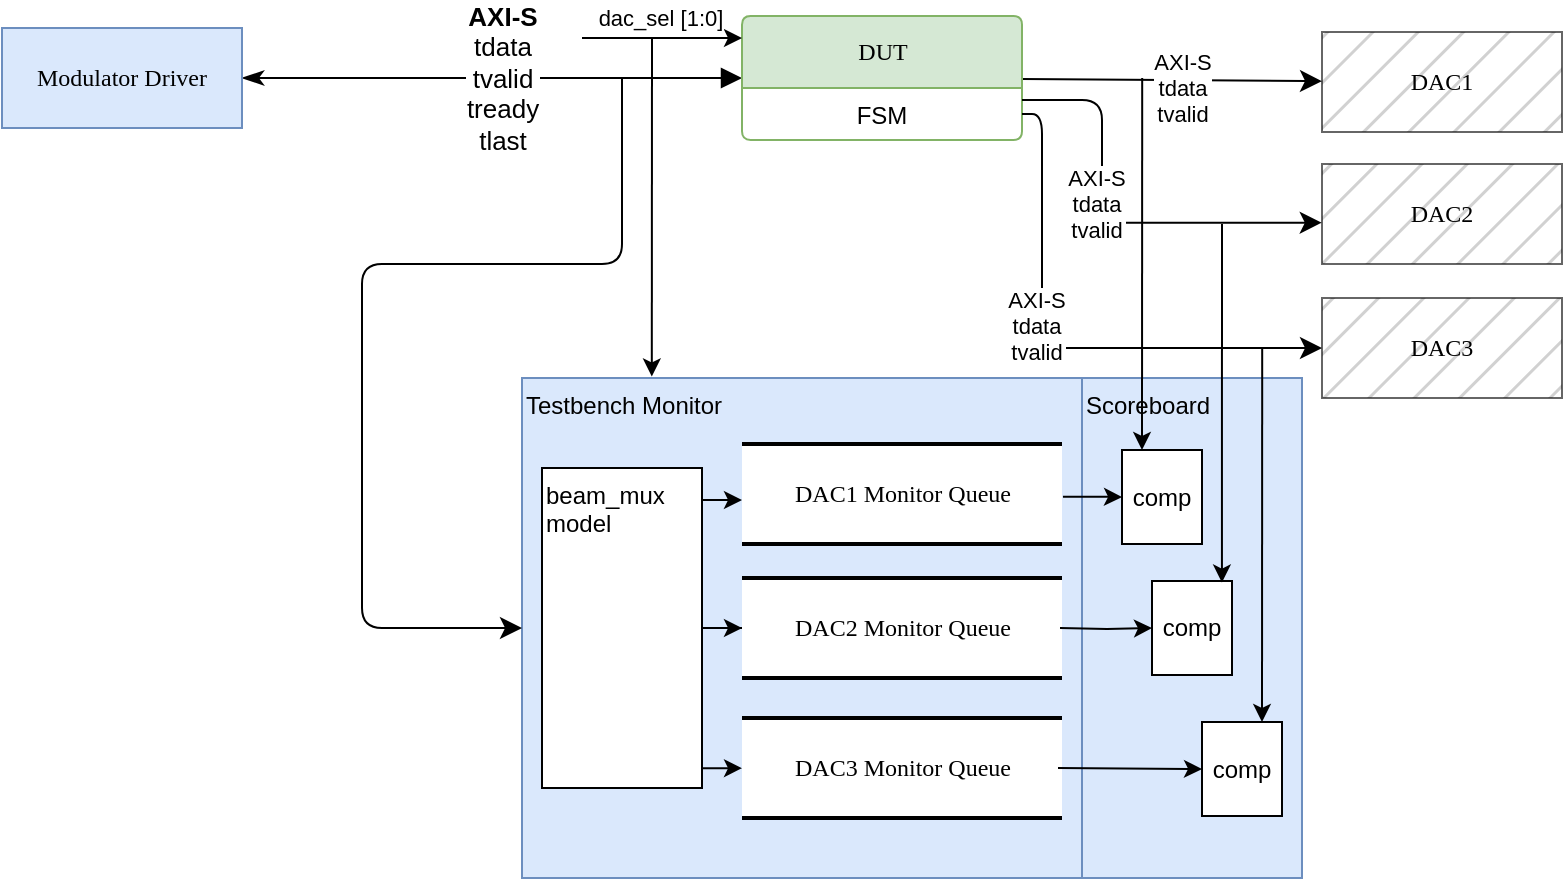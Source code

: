 <mxfile version="24.4.9" type="github">
  <diagram name="Page-1" id="52a04d89-c75d-2922-d76d-85b35f80e030">
    <mxGraphModel dx="1434" dy="738" grid="1" gridSize="10" guides="1" tooltips="1" connect="1" arrows="1" fold="1" page="1" pageScale="1" pageWidth="1100" pageHeight="850" background="none" math="0" shadow="0">
      <root>
        <mxCell id="0" />
        <mxCell id="1" parent="0" />
        <mxCell id="20GmnvwwCzmTvz7u2Msf-17" value="Testbench Monitor" style="whiteSpace=wrap;html=1;align=left;verticalAlign=top;fillColor=#dae8fc;strokeColor=#6c8ebf;" vertex="1" parent="1">
          <mxGeometry x="320" y="230" width="280" height="250" as="geometry" />
        </mxCell>
        <mxCell id="21ea969265ad0168-30" value="DAC1 Monitor Queue" style="html=1;rounded=0;shadow=0;comic=0;labelBackgroundColor=none;strokeWidth=2;fontFamily=Verdana;fontSize=12;align=center;shape=mxgraph.ios7ui.horLines;" parent="1" vertex="1">
          <mxGeometry x="430" y="263" width="160" height="50" as="geometry" />
        </mxCell>
        <mxCell id="17472293e6e8944d-29" value="DAC1" style="whiteSpace=wrap;html=1;rounded=0;shadow=0;comic=0;labelBackgroundColor=none;strokeWidth=1;fontFamily=Verdana;fontSize=12;align=center;fillColor=#B3B3B3;fillStyle=hatch;opacity=60;" parent="1" vertex="1">
          <mxGeometry x="720" y="57" width="120" height="50" as="geometry" />
        </mxCell>
        <mxCell id="1fdf3b25b50cf41e-27" style="html=1;labelBackgroundColor=none;startFill=1;startSize=8;endFill=1;endSize=8;fontFamily=Verdana;fontSize=12;strokeColor=default;startArrow=classicThin;endArrow=block;" parent="1" source="17472293e6e8944d-30" target="1fdf3b25b50cf41e-1" edge="1">
          <mxGeometry relative="1" as="geometry" />
        </mxCell>
        <mxCell id="20GmnvwwCzmTvz7u2Msf-1" value="&lt;font style=&quot;font-size: 13px;&quot;&gt;&lt;b&gt;AXI-S&lt;/b&gt;&lt;/font&gt;&lt;div style=&quot;font-size: 13px;&quot;&gt;&lt;font style=&quot;font-size: 13px;&quot;&gt;tdata&lt;/font&gt;&lt;/div&gt;&lt;div style=&quot;font-size: 13px;&quot;&gt;&lt;font style=&quot;font-size: 13px;&quot;&gt;tvalid&lt;/font&gt;&lt;/div&gt;&lt;div style=&quot;font-size: 13px;&quot;&gt;&lt;font style=&quot;font-size: 13px;&quot;&gt;tready&lt;/font&gt;&lt;/div&gt;&lt;div style=&quot;font-size: 13px;&quot;&gt;&lt;font style=&quot;font-size: 13px;&quot;&gt;tlast&lt;/font&gt;&lt;/div&gt;" style="edgeLabel;html=1;align=center;verticalAlign=middle;resizable=0;points=[];" vertex="1" connectable="0" parent="1fdf3b25b50cf41e-27">
          <mxGeometry x="-0.408" y="2" relative="1" as="geometry">
            <mxPoint x="56" y="2" as="offset" />
          </mxGeometry>
        </mxCell>
        <mxCell id="17472293e6e8944d-30" value="Modulator Driver" style="whiteSpace=wrap;html=1;rounded=0;shadow=0;comic=0;labelBackgroundColor=none;strokeWidth=1;fontFamily=Verdana;fontSize=12;align=center;fillColor=#dae8fc;strokeColor=#6c8ebf;" parent="1" vertex="1">
          <mxGeometry x="60" y="55" width="120" height="50" as="geometry" />
        </mxCell>
        <mxCell id="1fdf3b25b50cf41e-28" style="edgeStyle=none;html=1;labelBackgroundColor=none;startFill=0;startSize=8;endFill=1;endSize=8;fontFamily=Verdana;fontSize=12;" parent="1" source="1fdf3b25b50cf41e-1" target="17472293e6e8944d-29" edge="1">
          <mxGeometry relative="1" as="geometry" />
        </mxCell>
        <mxCell id="20GmnvwwCzmTvz7u2Msf-3" value="AXI-S&lt;div&gt;tdata&lt;/div&gt;&lt;div&gt;tvalid&lt;/div&gt;" style="edgeLabel;html=1;align=center;verticalAlign=middle;resizable=0;points=[];" vertex="1" connectable="0" parent="1fdf3b25b50cf41e-28">
          <mxGeometry x="-0.133" y="-3" relative="1" as="geometry">
            <mxPoint x="15" y="1" as="offset" />
          </mxGeometry>
        </mxCell>
        <mxCell id="1fdf3b25b50cf41e-1" value="DUT" style="swimlane;html=1;fontStyle=0;childLayout=stackLayout;horizontal=1;startSize=36;fillColor=#d5e8d4;horizontalStack=0;resizeParent=1;resizeLast=0;collapsible=1;marginBottom=0;swimlaneFillColor=default;align=center;rounded=1;shadow=0;comic=0;labelBackgroundColor=none;strokeWidth=1;fontFamily=Verdana;fontSize=12;arcSize=4;strokeColor=#82b366;" parent="1" vertex="1">
          <mxGeometry x="430" y="49" width="140" height="62" as="geometry">
            <mxRectangle x="430" y="49" width="70" height="36" as="alternateBounds" />
          </mxGeometry>
        </mxCell>
        <mxCell id="1fdf3b25b50cf41e-2" value="FSM" style="text;html=1;strokeColor=none;fillColor=none;spacingLeft=4;spacingRight=4;whiteSpace=wrap;overflow=hidden;rotatable=0;points=[[0,0.5],[1,0.5]];portConstraint=eastwest;align=center;" parent="1fdf3b25b50cf41e-1" vertex="1">
          <mxGeometry y="36" width="140" height="26" as="geometry" />
        </mxCell>
        <mxCell id="20GmnvwwCzmTvz7u2Msf-4" style="edgeStyle=orthogonalEdgeStyle;html=1;labelBackgroundColor=none;startFill=0;startSize=8;endFill=1;endSize=8;fontFamily=Verdana;fontSize=12;exitX=1;exitY=0.231;exitDx=0;exitDy=0;exitPerimeter=0;entryX=-0.001;entryY=0.587;entryDx=0;entryDy=0;entryPerimeter=0;" edge="1" target="20GmnvwwCzmTvz7u2Msf-6" parent="1" source="1fdf3b25b50cf41e-2">
          <mxGeometry relative="1" as="geometry">
            <mxPoint x="570" y="147" as="sourcePoint" />
            <Array as="points">
              <mxPoint x="610" y="91" />
              <mxPoint x="610" y="152" />
            </Array>
          </mxGeometry>
        </mxCell>
        <mxCell id="20GmnvwwCzmTvz7u2Msf-5" value="AXI-S&lt;div&gt;tdata&lt;/div&gt;&lt;div&gt;tvalid&lt;/div&gt;" style="edgeLabel;html=1;align=center;verticalAlign=middle;resizable=0;points=[];" vertex="1" connectable="0" parent="20GmnvwwCzmTvz7u2Msf-4">
          <mxGeometry x="-0.133" y="-3" relative="1" as="geometry">
            <mxPoint as="offset" />
          </mxGeometry>
        </mxCell>
        <mxCell id="20GmnvwwCzmTvz7u2Msf-6" value="DAC2" style="whiteSpace=wrap;html=1;rounded=0;shadow=0;comic=0;labelBackgroundColor=none;strokeWidth=1;fontFamily=Verdana;fontSize=12;align=center;fillColor=#B3B3B3;fillStyle=hatch;opacity=60;" vertex="1" parent="1">
          <mxGeometry x="720" y="123" width="120" height="50" as="geometry" />
        </mxCell>
        <mxCell id="20GmnvwwCzmTvz7u2Msf-9" value="DAC3" style="whiteSpace=wrap;html=1;rounded=0;shadow=0;comic=0;labelBackgroundColor=none;strokeWidth=1;fontFamily=Verdana;fontSize=12;align=center;fillColor=#B3B3B3;fillStyle=hatch;opacity=60;" vertex="1" parent="1">
          <mxGeometry x="720" y="190" width="120" height="50" as="geometry" />
        </mxCell>
        <mxCell id="20GmnvwwCzmTvz7u2Msf-10" style="edgeStyle=orthogonalEdgeStyle;html=1;labelBackgroundColor=none;startFill=0;startSize=8;endFill=1;endSize=8;fontFamily=Verdana;fontSize=12;exitX=1;exitY=0.5;exitDx=0;exitDy=0;entryX=0;entryY=0.5;entryDx=0;entryDy=0;" edge="1" target="20GmnvwwCzmTvz7u2Msf-9" parent="1" source="1fdf3b25b50cf41e-2">
          <mxGeometry relative="1" as="geometry">
            <mxPoint x="570" y="214" as="sourcePoint" />
            <Array as="points">
              <mxPoint x="580" y="98" />
              <mxPoint x="580" y="215" />
            </Array>
          </mxGeometry>
        </mxCell>
        <mxCell id="20GmnvwwCzmTvz7u2Msf-11" value="AXI-S&lt;div&gt;tdata&lt;/div&gt;&lt;div&gt;tvalid&lt;/div&gt;" style="edgeLabel;html=1;align=center;verticalAlign=middle;resizable=0;points=[];" vertex="1" connectable="0" parent="20GmnvwwCzmTvz7u2Msf-10">
          <mxGeometry x="-0.133" y="-3" relative="1" as="geometry">
            <mxPoint as="offset" />
          </mxGeometry>
        </mxCell>
        <mxCell id="20GmnvwwCzmTvz7u2Msf-15" value="DAC2 Monitor Queue" style="html=1;rounded=0;shadow=0;comic=0;labelBackgroundColor=none;strokeWidth=2;fontFamily=Verdana;fontSize=12;align=center;shape=mxgraph.ios7ui.horLines;" vertex="1" parent="1">
          <mxGeometry x="430" y="330" width="160" height="50" as="geometry" />
        </mxCell>
        <mxCell id="20GmnvwwCzmTvz7u2Msf-16" value="DAC3 Monitor Queue" style="html=1;rounded=0;shadow=0;comic=0;labelBackgroundColor=none;strokeWidth=2;fontFamily=Verdana;fontSize=12;align=center;shape=mxgraph.ios7ui.horLines;" vertex="1" parent="1">
          <mxGeometry x="430" y="400" width="160" height="50" as="geometry" />
        </mxCell>
        <mxCell id="20GmnvwwCzmTvz7u2Msf-18" style="edgeStyle=orthogonalEdgeStyle;html=1;labelBackgroundColor=none;startFill=0;startSize=8;endFill=1;endSize=8;fontFamily=Verdana;fontSize=12;entryX=0;entryY=0.5;entryDx=0;entryDy=0;" edge="1" parent="1" target="20GmnvwwCzmTvz7u2Msf-17">
          <mxGeometry relative="1" as="geometry">
            <mxPoint x="370" y="80" as="sourcePoint" />
            <mxPoint x="380" y="290" as="targetPoint" />
            <Array as="points">
              <mxPoint x="370" y="173" />
              <mxPoint x="240" y="173" />
              <mxPoint x="240" y="355" />
            </Array>
          </mxGeometry>
        </mxCell>
        <mxCell id="20GmnvwwCzmTvz7u2Msf-20" value="" style="edgeStyle=none;orthogonalLoop=1;jettySize=auto;html=1;rounded=0;" edge="1" parent="1">
          <mxGeometry width="80" relative="1" as="geometry">
            <mxPoint x="350" y="60" as="sourcePoint" />
            <mxPoint x="430" y="60" as="targetPoint" />
            <Array as="points" />
          </mxGeometry>
        </mxCell>
        <mxCell id="20GmnvwwCzmTvz7u2Msf-21" value="dac_sel [1:0]" style="edgeLabel;html=1;align=center;verticalAlign=middle;resizable=0;points=[];" vertex="1" connectable="0" parent="20GmnvwwCzmTvz7u2Msf-20">
          <mxGeometry x="-0.479" y="-1" relative="1" as="geometry">
            <mxPoint x="18" y="-11" as="offset" />
          </mxGeometry>
        </mxCell>
        <mxCell id="20GmnvwwCzmTvz7u2Msf-22" value="" style="edgeStyle=none;orthogonalLoop=1;jettySize=auto;html=1;rounded=0;entryX=0.31;entryY=-0.003;entryDx=0;entryDy=0;entryPerimeter=0;" edge="1" parent="1">
          <mxGeometry width="80" relative="1" as="geometry">
            <mxPoint x="385" y="60" as="sourcePoint" />
            <mxPoint x="384.9" y="229.25" as="targetPoint" />
            <Array as="points" />
          </mxGeometry>
        </mxCell>
        <mxCell id="20GmnvwwCzmTvz7u2Msf-25" style="edgeStyle=orthogonalEdgeStyle;rounded=0;orthogonalLoop=1;jettySize=auto;html=1;exitX=1;exitY=0.5;exitDx=0;exitDy=0;" edge="1" parent="1" source="20GmnvwwCzmTvz7u2Msf-23" target="20GmnvwwCzmTvz7u2Msf-15">
          <mxGeometry relative="1" as="geometry" />
        </mxCell>
        <mxCell id="20GmnvwwCzmTvz7u2Msf-26" style="edgeStyle=orthogonalEdgeStyle;rounded=0;orthogonalLoop=1;jettySize=auto;html=1;exitX=0.983;exitY=0.938;exitDx=0;exitDy=0;exitPerimeter=0;" edge="1" parent="1" source="20GmnvwwCzmTvz7u2Msf-23" target="20GmnvwwCzmTvz7u2Msf-16">
          <mxGeometry relative="1" as="geometry" />
        </mxCell>
        <mxCell id="20GmnvwwCzmTvz7u2Msf-23" value="beam_mux model" style="whiteSpace=wrap;html=1;align=left;verticalAlign=top;" vertex="1" parent="1">
          <mxGeometry x="330" y="275" width="80" height="160" as="geometry" />
        </mxCell>
        <mxCell id="20GmnvwwCzmTvz7u2Msf-24" style="edgeStyle=orthogonalEdgeStyle;rounded=0;orthogonalLoop=1;jettySize=auto;html=1;" edge="1" parent="1" target="21ea969265ad0168-30">
          <mxGeometry relative="1" as="geometry">
            <mxPoint x="410" y="291" as="sourcePoint" />
            <Array as="points">
              <mxPoint x="410" y="291" />
            </Array>
          </mxGeometry>
        </mxCell>
        <mxCell id="20GmnvwwCzmTvz7u2Msf-27" value="Scoreboard" style="whiteSpace=wrap;html=1;align=left;verticalAlign=top;fillColor=#dae8fc;strokeColor=#6c8ebf;" vertex="1" parent="1">
          <mxGeometry x="600" y="230" width="110" height="250" as="geometry" />
        </mxCell>
        <mxCell id="20GmnvwwCzmTvz7u2Msf-32" style="edgeStyle=orthogonalEdgeStyle;rounded=0;orthogonalLoop=1;jettySize=auto;html=1;exitX=1;exitY=0.5;exitDx=0;exitDy=0;entryX=0;entryY=0.5;entryDx=0;entryDy=0;" edge="1" parent="1" target="20GmnvwwCzmTvz7u2Msf-36">
          <mxGeometry relative="1" as="geometry">
            <mxPoint x="589" y="355" as="sourcePoint" />
            <mxPoint x="609" y="355" as="targetPoint" />
          </mxGeometry>
        </mxCell>
        <mxCell id="20GmnvwwCzmTvz7u2Msf-33" style="edgeStyle=orthogonalEdgeStyle;rounded=0;orthogonalLoop=1;jettySize=auto;html=1;exitX=0.983;exitY=0.938;exitDx=0;exitDy=0;exitPerimeter=0;entryX=0;entryY=0.5;entryDx=0;entryDy=0;" edge="1" parent="1" target="20GmnvwwCzmTvz7u2Msf-37">
          <mxGeometry relative="1" as="geometry">
            <mxPoint x="588" y="425" as="sourcePoint" />
            <mxPoint x="609" y="425" as="targetPoint" />
          </mxGeometry>
        </mxCell>
        <mxCell id="20GmnvwwCzmTvz7u2Msf-34" style="edgeStyle=orthogonalEdgeStyle;rounded=0;orthogonalLoop=1;jettySize=auto;html=1;entryX=0;entryY=0.5;entryDx=0;entryDy=0;exitX=1.003;exitY=0.528;exitDx=0;exitDy=0;exitPerimeter=0;" edge="1" parent="1" source="21ea969265ad0168-30" target="20GmnvwwCzmTvz7u2Msf-35">
          <mxGeometry relative="1" as="geometry">
            <mxPoint x="589" y="291" as="sourcePoint" />
            <mxPoint x="609" y="291" as="targetPoint" />
            <Array as="points">
              <mxPoint x="610" y="289" />
            </Array>
          </mxGeometry>
        </mxCell>
        <mxCell id="20GmnvwwCzmTvz7u2Msf-35" value="comp" style="whiteSpace=wrap;html=1;" vertex="1" parent="1">
          <mxGeometry x="620" y="266" width="40" height="47" as="geometry" />
        </mxCell>
        <mxCell id="20GmnvwwCzmTvz7u2Msf-36" value="comp" style="whiteSpace=wrap;html=1;" vertex="1" parent="1">
          <mxGeometry x="635" y="331.5" width="40" height="47" as="geometry" />
        </mxCell>
        <mxCell id="20GmnvwwCzmTvz7u2Msf-37" value="comp" style="whiteSpace=wrap;html=1;" vertex="1" parent="1">
          <mxGeometry x="660" y="402" width="40" height="47" as="geometry" />
        </mxCell>
        <mxCell id="20GmnvwwCzmTvz7u2Msf-38" value="" style="edgeStyle=none;orthogonalLoop=1;jettySize=auto;html=1;rounded=0;entryX=0.25;entryY=0;entryDx=0;entryDy=0;" edge="1" parent="1" target="20GmnvwwCzmTvz7u2Msf-35">
          <mxGeometry width="80" relative="1" as="geometry">
            <mxPoint x="630.1" y="80" as="sourcePoint" />
            <mxPoint x="630.0" y="249.25" as="targetPoint" />
            <Array as="points" />
          </mxGeometry>
        </mxCell>
        <mxCell id="20GmnvwwCzmTvz7u2Msf-39" value="" style="edgeStyle=none;orthogonalLoop=1;jettySize=auto;html=1;rounded=0;entryX=0.874;entryY=0.016;entryDx=0;entryDy=0;entryPerimeter=0;" edge="1" parent="1" target="20GmnvwwCzmTvz7u2Msf-36">
          <mxGeometry width="80" relative="1" as="geometry">
            <mxPoint x="670" y="153" as="sourcePoint" />
            <mxPoint x="670" y="324" as="targetPoint" />
            <Array as="points" />
          </mxGeometry>
        </mxCell>
        <mxCell id="20GmnvwwCzmTvz7u2Msf-40" value="" style="edgeStyle=none;orthogonalLoop=1;jettySize=auto;html=1;rounded=0;entryX=0.75;entryY=0;entryDx=0;entryDy=0;" edge="1" parent="1" target="20GmnvwwCzmTvz7u2Msf-37">
          <mxGeometry width="80" relative="1" as="geometry">
            <mxPoint x="690.1" y="215" as="sourcePoint" />
            <mxPoint x="690" y="401" as="targetPoint" />
            <Array as="points" />
          </mxGeometry>
        </mxCell>
      </root>
    </mxGraphModel>
  </diagram>
</mxfile>
